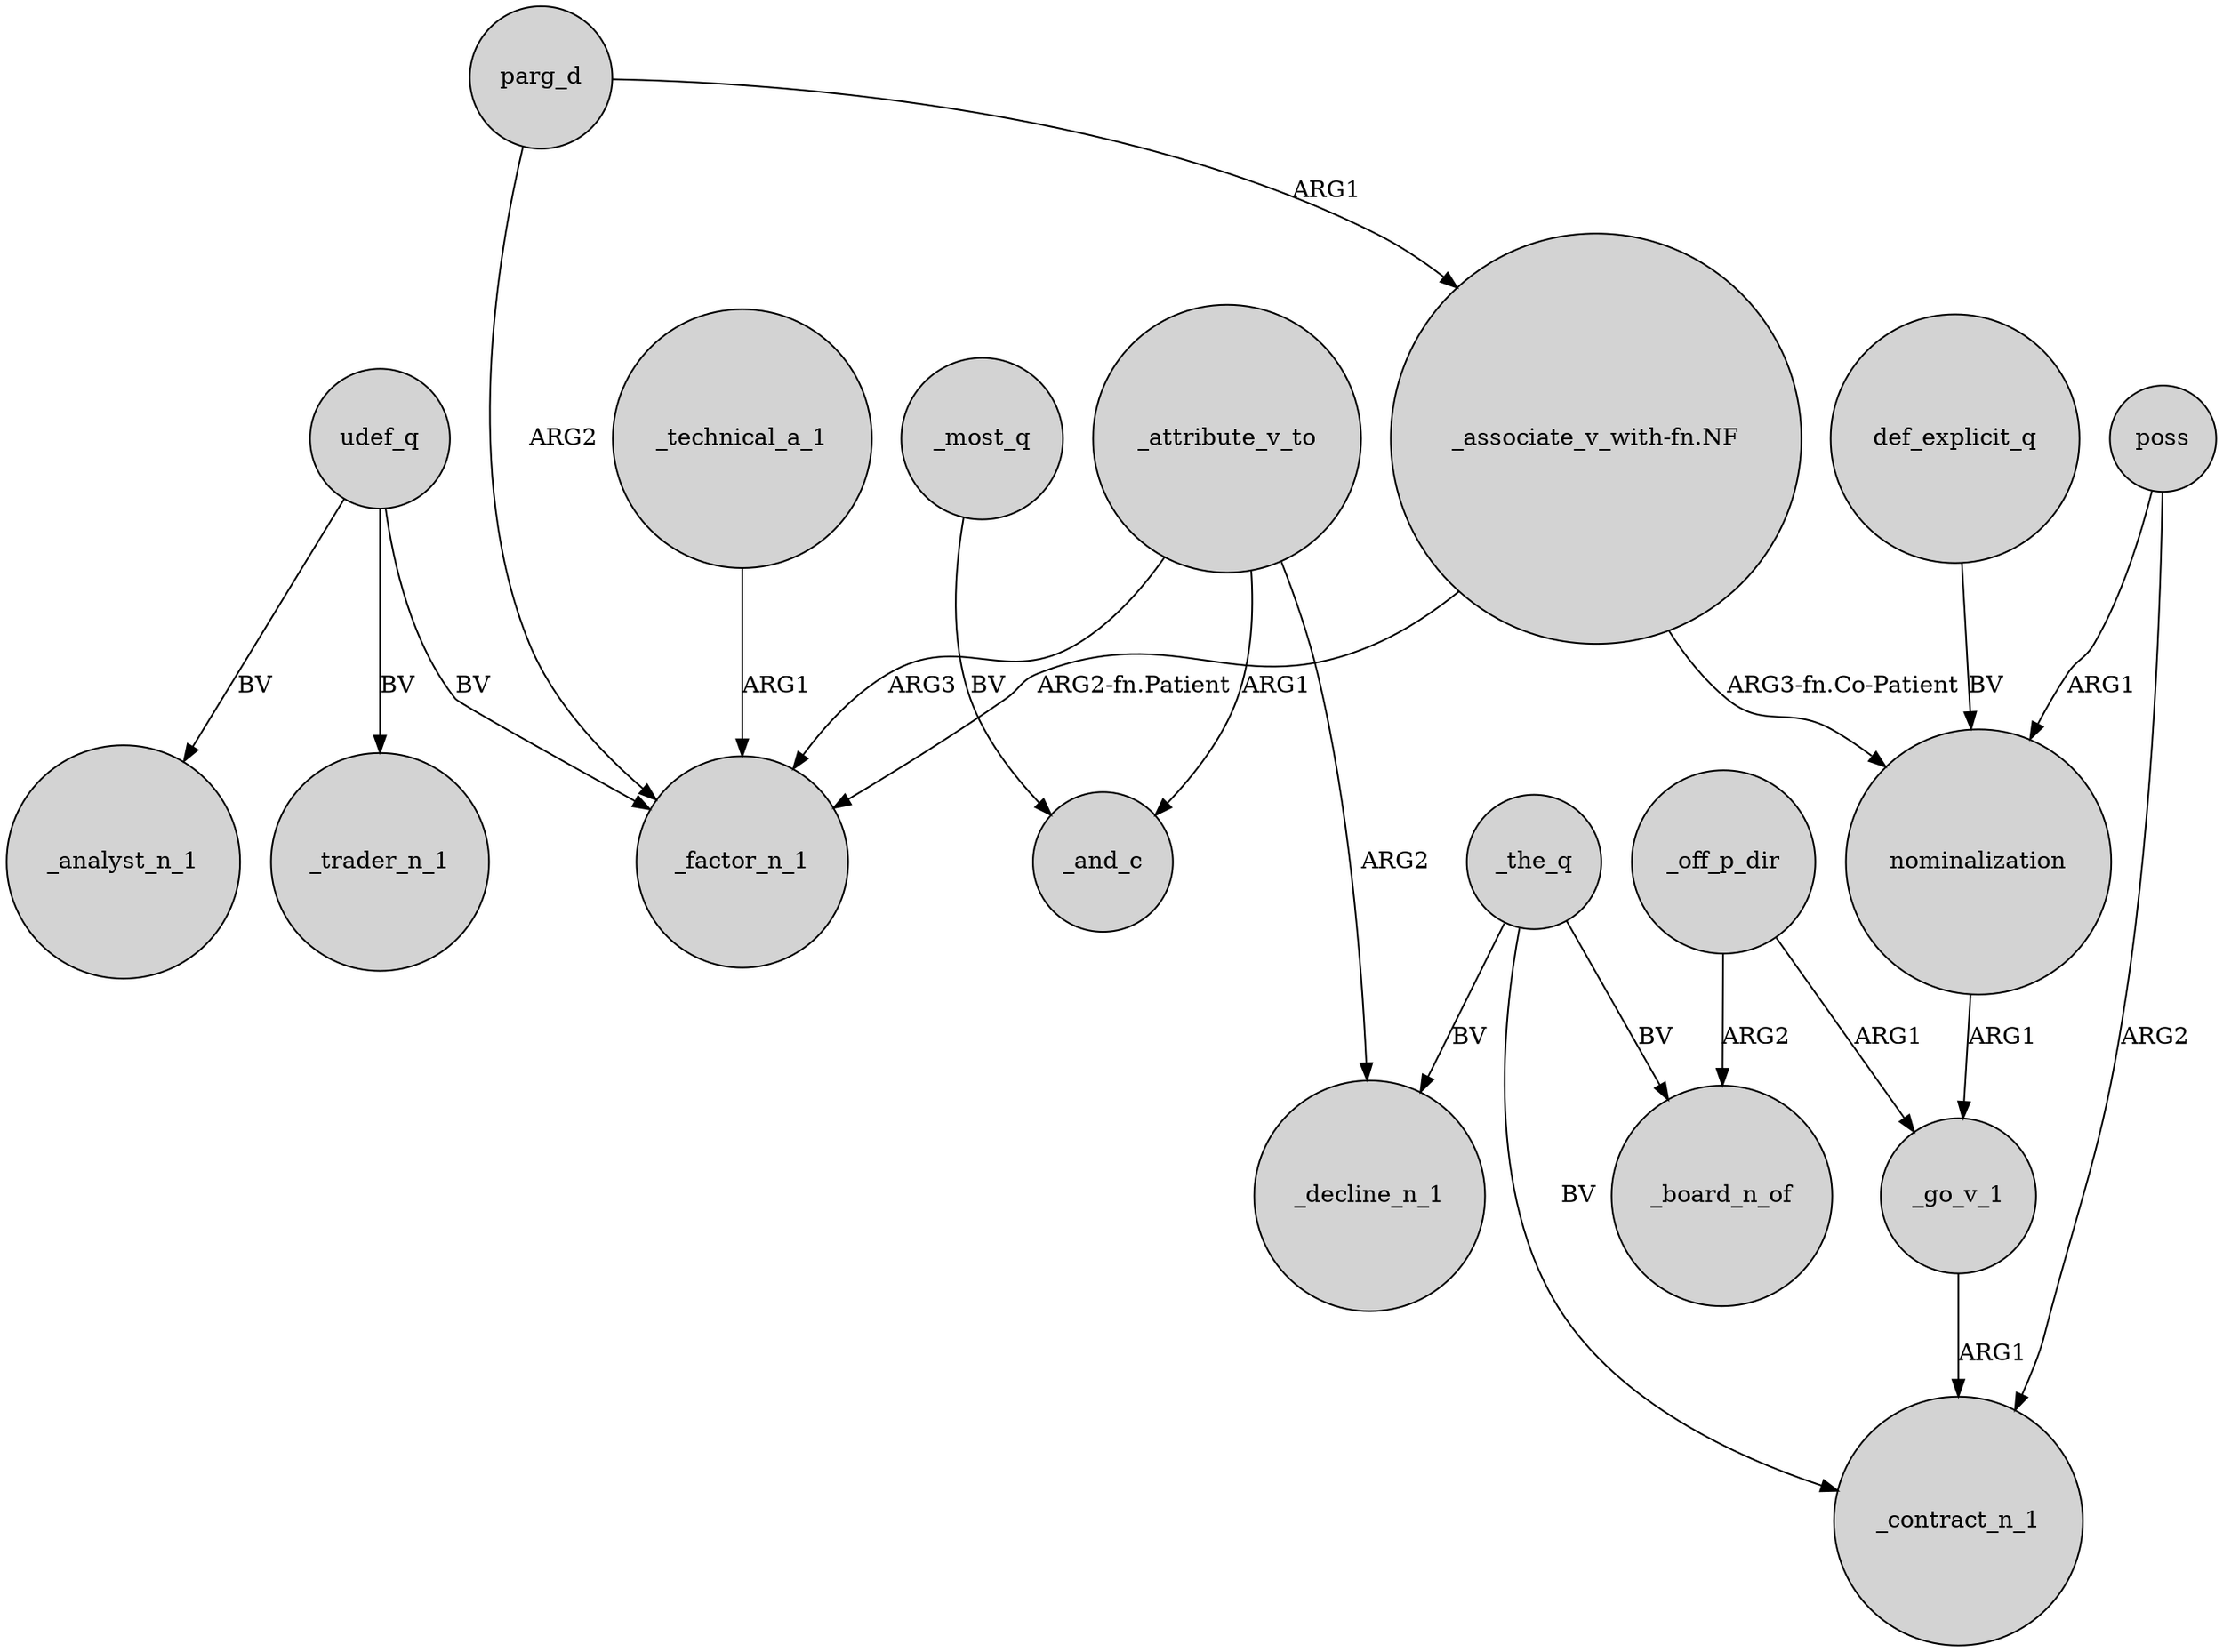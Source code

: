 digraph {
	node [shape=circle style=filled]
	parg_d -> "_associate_v_with-fn.NF" [label=ARG1]
	udef_q -> _trader_n_1 [label=BV]
	_most_q -> _and_c [label=BV]
	_attribute_v_to -> _and_c [label=ARG1]
	parg_d -> _factor_n_1 [label=ARG2]
	_off_p_dir -> _board_n_of [label=ARG2]
	_go_v_1 -> _contract_n_1 [label=ARG1]
	_the_q -> _decline_n_1 [label=BV]
	poss -> nominalization [label=ARG1]
	_attribute_v_to -> _decline_n_1 [label=ARG2]
	_off_p_dir -> _go_v_1 [label=ARG1]
	_the_q -> _contract_n_1 [label=BV]
	"_associate_v_with-fn.NF" -> _factor_n_1 [label="ARG2-fn.Patient"]
	_attribute_v_to -> _factor_n_1 [label=ARG3]
	_the_q -> _board_n_of [label=BV]
	poss -> _contract_n_1 [label=ARG2]
	def_explicit_q -> nominalization [label=BV]
	_technical_a_1 -> _factor_n_1 [label=ARG1]
	udef_q -> _factor_n_1 [label=BV]
	udef_q -> _analyst_n_1 [label=BV]
	"_associate_v_with-fn.NF" -> nominalization [label="ARG3-fn.Co-Patient"]
	nominalization -> _go_v_1 [label=ARG1]
}
